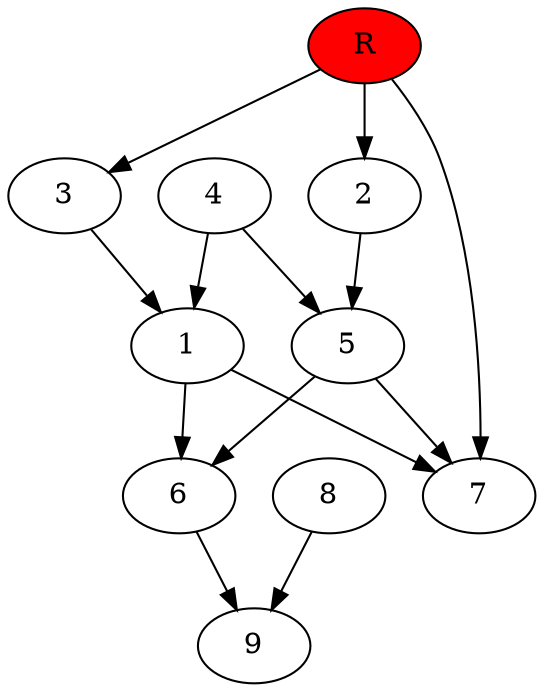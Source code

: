 digraph prb5027 {
	1
	2
	3
	4
	5
	6
	7
	8
	R [fillcolor="#ff0000" style=filled]
	1 -> 6
	1 -> 7
	2 -> 5
	3 -> 1
	4 -> 1
	4 -> 5
	5 -> 6
	5 -> 7
	6 -> 9
	8 -> 9
	R -> 2
	R -> 3
	R -> 7
}
